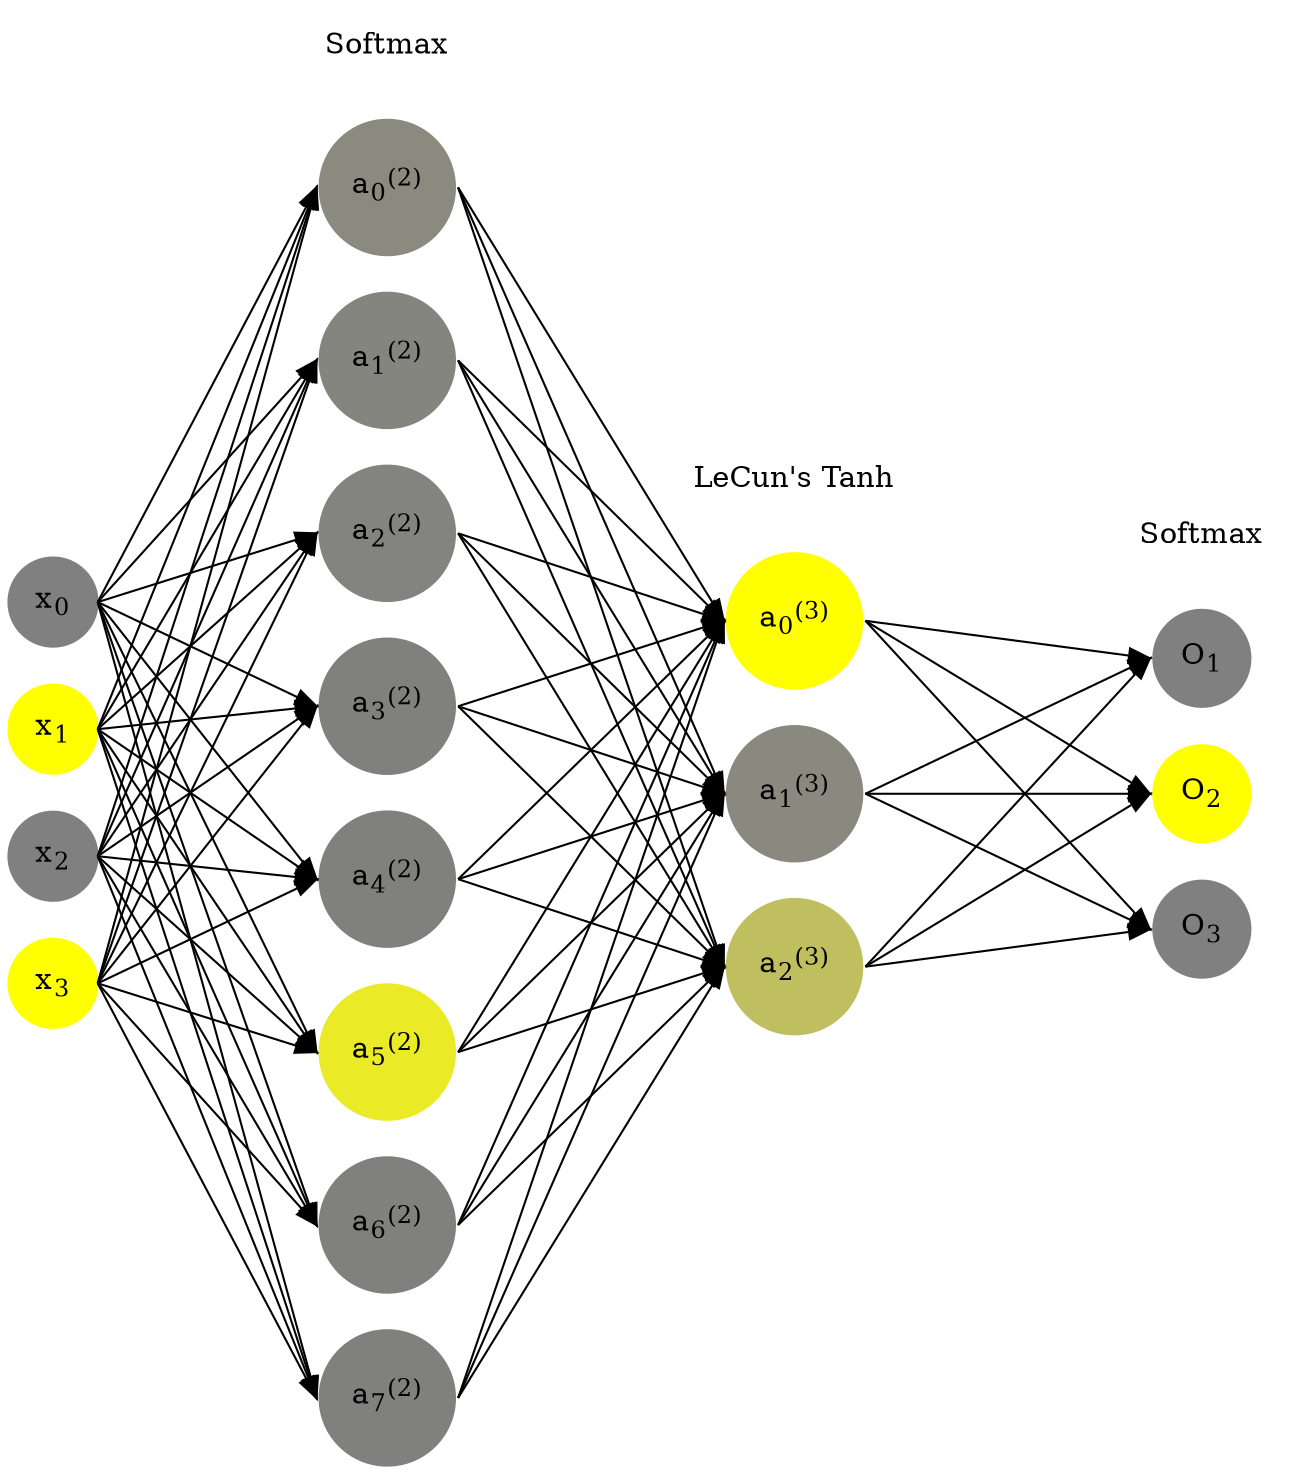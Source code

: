 digraph G {
	rankdir = LR;
	splines=false;
	edge[style=invis];
	ranksep= 1.4;
	{
	node [shape=circle, color="0.1667, 0.0, 0.5", style=filled, fillcolor="0.1667, 0.0, 0.5"];
	x0 [label=<x<sub>0</sub>>];
	}
	{
	node [shape=circle, color="0.1667, 1.0, 1.0", style=filled, fillcolor="0.1667, 1.0, 1.0"];
	x1 [label=<x<sub>1</sub>>];
	}
	{
	node [shape=circle, color="0.1667, 0.0, 0.5", style=filled, fillcolor="0.1667, 0.0, 0.5"];
	x2 [label=<x<sub>2</sub>>];
	}
	{
	node [shape=circle, color="0.1667, 1.0, 1.0", style=filled, fillcolor="0.1667, 1.0, 1.0"];
	x3 [label=<x<sub>3</sub>>];
	}
	{
	node [shape=circle, color="0.1667, 0.083177, 0.541588", style=filled, fillcolor="0.1667, 0.083177, 0.541588"];
	a02 [label=<a<sub>0</sub><sup>(2)</sup>>];
	}
	{
	node [shape=circle, color="0.1667, 0.046420, 0.523210", style=filled, fillcolor="0.1667, 0.046420, 0.523210"];
	a12 [label=<a<sub>1</sub><sup>(2)</sup>>];
	}
	{
	node [shape=circle, color="0.1667, 0.024391, 0.512196", style=filled, fillcolor="0.1667, 0.024391, 0.512196"];
	a22 [label=<a<sub>2</sub><sup>(2)</sup>>];
	}
	{
	node [shape=circle, color="0.1667, 0.000916, 0.500458", style=filled, fillcolor="0.1667, 0.000916, 0.500458"];
	a32 [label=<a<sub>3</sub><sup>(2)</sup>>];
	}
	{
	node [shape=circle, color="0.1667, 0.004667, 0.502333", style=filled, fillcolor="0.1667, 0.004667, 0.502333"];
	a42 [label=<a<sub>4</sub><sup>(2)</sup>>];
	}
	{
	node [shape=circle, color="0.1667, 0.830899, 0.915450", style=filled, fillcolor="0.1667, 0.830899, 0.915450"];
	a52 [label=<a<sub>5</sub><sup>(2)</sup>>];
	}
	{
	node [shape=circle, color="0.1667, 0.006767, 0.503384", style=filled, fillcolor="0.1667, 0.006767, 0.503384"];
	a62 [label=<a<sub>6</sub><sup>(2)</sup>>];
	}
	{
	node [shape=circle, color="0.1667, 0.002762, 0.501381", style=filled, fillcolor="0.1667, 0.002762, 0.501381"];
	a72 [label=<a<sub>7</sub><sup>(2)</sup>>];
	}
	{
	node [shape=circle, color="0.1667, 1.594952, 1.297476", style=filled, fillcolor="0.1667, 1.594952, 1.297476"];
	a03 [label=<a<sub>0</sub><sup>(3)</sup>>];
	}
	{
	node [shape=circle, color="0.1667, 0.071979, 0.535990", style=filled, fillcolor="0.1667, 0.071979, 0.535990"];
	a13 [label=<a<sub>1</sub><sup>(3)</sup>>];
	}
	{
	node [shape=circle, color="0.1667, 0.495583, 0.747791", style=filled, fillcolor="0.1667, 0.495583, 0.747791"];
	a23 [label=<a<sub>2</sub><sup>(3)</sup>>];
	}
	{
	node [shape=circle, color="0.1667, 0.0, 0.5", style=filled, fillcolor="0.1667, 0.0, 0.5"];
	O1 [label=<O<sub>1</sub>>];
	}
	{
	node [shape=circle, color="0.1667, 1.0, 1.0", style=filled, fillcolor="0.1667, 1.0, 1.0"];
	O2 [label=<O<sub>2</sub>>];
	}
	{
	node [shape=circle, color="0.1667, 0.0, 0.5", style=filled, fillcolor="0.1667, 0.0, 0.5"];
	O3 [label=<O<sub>3</sub>>];
	}
	{
	rank=same;
	x0->x1->x2->x3;
	}
	{
	rank=same;
	a02->a12->a22->a32->a42->a52->a62->a72;
	}
	{
	rank=same;
	a03->a13->a23;
	}
	{
	rank=same;
	O1->O2->O3;
	}
	l1 [shape=plaintext,label="Softmax"];
	l1->a02;
	{rank=same; l1;a02};
	l2 [shape=plaintext,label="LeCun's Tanh"];
	l2->a03;
	{rank=same; l2;a03};
	l3 [shape=plaintext,label="Softmax"];
	l3->O1;
	{rank=same; l3;O1};
edge[style=solid, tailport=e, headport=w];
	{x0;x1;x2;x3} -> {a02;a12;a22;a32;a42;a52;a62;a72};
	{a02;a12;a22;a32;a42;a52;a62;a72} -> {a03;a13;a23};
	{a03;a13;a23} -> {O1,O2,O3};
}